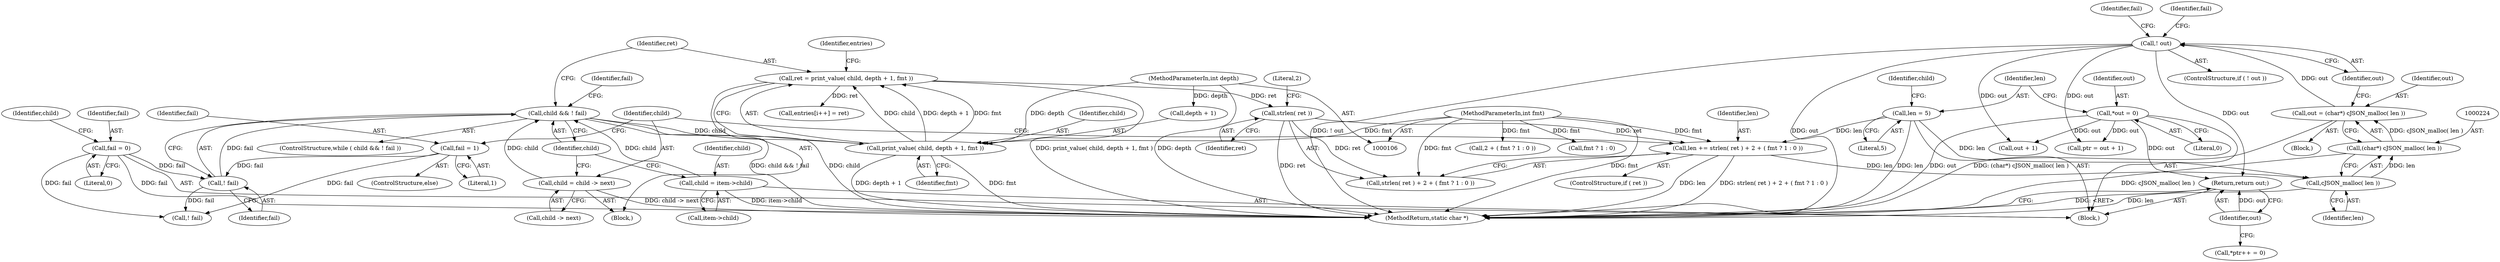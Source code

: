 digraph "1_iperf_91f2fa59e8ed80dfbf400add0164ee0e508e412a_40@pointer" {
"1000330" [label="(Return,return out;)"];
"1000331" [label="(Identifier,out)"];
"1000113" [label="(Call,*out = 0)"];
"1000228" [label="(Call,! out)"];
"1000221" [label="(Call,out = (char*) cJSON_malloc( len ))"];
"1000223" [label="(Call,(char*) cJSON_malloc( len ))"];
"1000225" [label="(Call,cJSON_malloc( len ))"];
"1000119" [label="(Call,len = 5)"];
"1000197" [label="(Call,len += strlen( ret ) + 2 + ( fmt ? 1 : 0 ))"];
"1000200" [label="(Call,strlen( ret ))"];
"1000181" [label="(Call,ret = print_value( child, depth + 1, fmt ))"];
"1000183" [label="(Call,print_value( child, depth + 1, fmt ))"];
"1000176" [label="(Call,child && ! fail)"];
"1000212" [label="(Call,child = child -> next)"];
"1000170" [label="(Call,child = item->child)"];
"1000178" [label="(Call,! fail)"];
"1000209" [label="(Call,fail = 1)"];
"1000137" [label="(Call,fail = 0)"];
"1000108" [label="(MethodParameterIn,int depth)"];
"1000109" [label="(MethodParameterIn,int fmt)"];
"1000121" [label="(Literal,5)"];
"1000138" [label="(Identifier,fail)"];
"1000195" [label="(ControlStructure,if ( ret ))"];
"1000223" [label="(Call,(char*) cJSON_malloc( len ))"];
"1000208" [label="(ControlStructure,else)"];
"1000204" [label="(Call,fmt ? 1 : 0)"];
"1000110" [label="(Block,)"];
"1000228" [label="(Call,! out)"];
"1000330" [label="(Return,return out;)"];
"1000185" [label="(Call,depth + 1)"];
"1000211" [label="(Literal,1)"];
"1000124" [label="(Identifier,child)"];
"1000179" [label="(Identifier,fail)"];
"1000225" [label="(Call,cJSON_malloc( len ))"];
"1000172" [label="(Call,item->child)"];
"1000183" [label="(Call,print_value( child, depth + 1, fmt ))"];
"1000114" [label="(Identifier,out)"];
"1000113" [label="(Call,*out = 0)"];
"1000231" [label="(Identifier,fail)"];
"1000178" [label="(Call,! fail)"];
"1000201" [label="(Identifier,ret)"];
"1000234" [label="(Identifier,fail)"];
"1000177" [label="(Identifier,child)"];
"1000218" [label="(Call,! fail)"];
"1000115" [label="(Literal,0)"];
"1000221" [label="(Call,out = (char*) cJSON_malloc( len ))"];
"1000180" [label="(Block,)"];
"1000171" [label="(Identifier,child)"];
"1000202" [label="(Call,2 + ( fmt ? 1 : 0 ))"];
"1000325" [label="(Call,*ptr++ = 0)"];
"1000175" [label="(ControlStructure,while ( child && ! fail ))"];
"1000220" [label="(Block,)"];
"1000198" [label="(Identifier,len)"];
"1000176" [label="(Call,child && ! fail)"];
"1000219" [label="(Identifier,fail)"];
"1000137" [label="(Call,fail = 0)"];
"1000263" [label="(Call,out + 1)"];
"1000199" [label="(Call,strlen( ret ) + 2 + ( fmt ? 1 : 0 ))"];
"1000200" [label="(Call,strlen( ret ))"];
"1000261" [label="(Call,ptr = out + 1)"];
"1000209" [label="(Call,fail = 1)"];
"1000214" [label="(Call,child -> next)"];
"1000212" [label="(Call,child = child -> next)"];
"1000227" [label="(ControlStructure,if ( ! out ))"];
"1000188" [label="(Identifier,fmt)"];
"1000197" [label="(Call,len += strlen( ret ) + 2 + ( fmt ? 1 : 0 ))"];
"1000181" [label="(Call,ret = print_value( child, depth + 1, fmt ))"];
"1000210" [label="(Identifier,fail)"];
"1000119" [label="(Call,len = 5)"];
"1000120" [label="(Identifier,len)"];
"1000184" [label="(Identifier,child)"];
"1000139" [label="(Literal,0)"];
"1000226" [label="(Identifier,len)"];
"1000229" [label="(Identifier,out)"];
"1000213" [label="(Identifier,child)"];
"1000109" [label="(MethodParameterIn,int fmt)"];
"1000182" [label="(Identifier,ret)"];
"1000203" [label="(Literal,2)"];
"1000108" [label="(MethodParameterIn,int depth)"];
"1000141" [label="(Identifier,child)"];
"1000189" [label="(Call,entries[i++] = ret)"];
"1000191" [label="(Identifier,entries)"];
"1000331" [label="(Identifier,out)"];
"1000170" [label="(Call,child = item->child)"];
"1000332" [label="(MethodReturn,static char *)"];
"1000222" [label="(Identifier,out)"];
"1000330" -> "1000110"  [label="AST: "];
"1000330" -> "1000331"  [label="CFG: "];
"1000331" -> "1000330"  [label="AST: "];
"1000332" -> "1000330"  [label="CFG: "];
"1000330" -> "1000332"  [label="DDG: <RET>"];
"1000331" -> "1000330"  [label="DDG: out"];
"1000113" -> "1000330"  [label="DDG: out"];
"1000228" -> "1000330"  [label="DDG: out"];
"1000331" -> "1000325"  [label="CFG: "];
"1000113" -> "1000110"  [label="AST: "];
"1000113" -> "1000115"  [label="CFG: "];
"1000114" -> "1000113"  [label="AST: "];
"1000115" -> "1000113"  [label="AST: "];
"1000120" -> "1000113"  [label="CFG: "];
"1000113" -> "1000332"  [label="DDG: out"];
"1000113" -> "1000261"  [label="DDG: out"];
"1000113" -> "1000263"  [label="DDG: out"];
"1000228" -> "1000227"  [label="AST: "];
"1000228" -> "1000229"  [label="CFG: "];
"1000229" -> "1000228"  [label="AST: "];
"1000231" -> "1000228"  [label="CFG: "];
"1000234" -> "1000228"  [label="CFG: "];
"1000228" -> "1000332"  [label="DDG: ! out"];
"1000228" -> "1000332"  [label="DDG: out"];
"1000221" -> "1000228"  [label="DDG: out"];
"1000228" -> "1000261"  [label="DDG: out"];
"1000228" -> "1000263"  [label="DDG: out"];
"1000221" -> "1000220"  [label="AST: "];
"1000221" -> "1000223"  [label="CFG: "];
"1000222" -> "1000221"  [label="AST: "];
"1000223" -> "1000221"  [label="AST: "];
"1000229" -> "1000221"  [label="CFG: "];
"1000221" -> "1000332"  [label="DDG: (char*) cJSON_malloc( len )"];
"1000223" -> "1000221"  [label="DDG: cJSON_malloc( len )"];
"1000223" -> "1000225"  [label="CFG: "];
"1000224" -> "1000223"  [label="AST: "];
"1000225" -> "1000223"  [label="AST: "];
"1000223" -> "1000332"  [label="DDG: cJSON_malloc( len )"];
"1000225" -> "1000223"  [label="DDG: len"];
"1000225" -> "1000226"  [label="CFG: "];
"1000226" -> "1000225"  [label="AST: "];
"1000225" -> "1000332"  [label="DDG: len"];
"1000119" -> "1000225"  [label="DDG: len"];
"1000197" -> "1000225"  [label="DDG: len"];
"1000119" -> "1000110"  [label="AST: "];
"1000119" -> "1000121"  [label="CFG: "];
"1000120" -> "1000119"  [label="AST: "];
"1000121" -> "1000119"  [label="AST: "];
"1000124" -> "1000119"  [label="CFG: "];
"1000119" -> "1000332"  [label="DDG: len"];
"1000119" -> "1000197"  [label="DDG: len"];
"1000197" -> "1000195"  [label="AST: "];
"1000197" -> "1000199"  [label="CFG: "];
"1000198" -> "1000197"  [label="AST: "];
"1000199" -> "1000197"  [label="AST: "];
"1000213" -> "1000197"  [label="CFG: "];
"1000197" -> "1000332"  [label="DDG: strlen( ret ) + 2 + ( fmt ? 1 : 0 )"];
"1000197" -> "1000332"  [label="DDG: len"];
"1000200" -> "1000197"  [label="DDG: ret"];
"1000109" -> "1000197"  [label="DDG: fmt"];
"1000200" -> "1000199"  [label="AST: "];
"1000200" -> "1000201"  [label="CFG: "];
"1000201" -> "1000200"  [label="AST: "];
"1000203" -> "1000200"  [label="CFG: "];
"1000200" -> "1000332"  [label="DDG: ret"];
"1000200" -> "1000199"  [label="DDG: ret"];
"1000181" -> "1000200"  [label="DDG: ret"];
"1000181" -> "1000180"  [label="AST: "];
"1000181" -> "1000183"  [label="CFG: "];
"1000182" -> "1000181"  [label="AST: "];
"1000183" -> "1000181"  [label="AST: "];
"1000191" -> "1000181"  [label="CFG: "];
"1000181" -> "1000332"  [label="DDG: print_value( child, depth + 1, fmt )"];
"1000183" -> "1000181"  [label="DDG: child"];
"1000183" -> "1000181"  [label="DDG: depth + 1"];
"1000183" -> "1000181"  [label="DDG: fmt"];
"1000181" -> "1000189"  [label="DDG: ret"];
"1000183" -> "1000188"  [label="CFG: "];
"1000184" -> "1000183"  [label="AST: "];
"1000185" -> "1000183"  [label="AST: "];
"1000188" -> "1000183"  [label="AST: "];
"1000183" -> "1000332"  [label="DDG: depth + 1"];
"1000183" -> "1000332"  [label="DDG: fmt"];
"1000176" -> "1000183"  [label="DDG: child"];
"1000108" -> "1000183"  [label="DDG: depth"];
"1000109" -> "1000183"  [label="DDG: fmt"];
"1000176" -> "1000175"  [label="AST: "];
"1000176" -> "1000177"  [label="CFG: "];
"1000176" -> "1000178"  [label="CFG: "];
"1000177" -> "1000176"  [label="AST: "];
"1000178" -> "1000176"  [label="AST: "];
"1000182" -> "1000176"  [label="CFG: "];
"1000219" -> "1000176"  [label="CFG: "];
"1000176" -> "1000332"  [label="DDG: child && ! fail"];
"1000176" -> "1000332"  [label="DDG: child"];
"1000212" -> "1000176"  [label="DDG: child"];
"1000170" -> "1000176"  [label="DDG: child"];
"1000178" -> "1000176"  [label="DDG: fail"];
"1000212" -> "1000180"  [label="AST: "];
"1000212" -> "1000214"  [label="CFG: "];
"1000213" -> "1000212"  [label="AST: "];
"1000214" -> "1000212"  [label="AST: "];
"1000177" -> "1000212"  [label="CFG: "];
"1000212" -> "1000332"  [label="DDG: child -> next"];
"1000170" -> "1000110"  [label="AST: "];
"1000170" -> "1000172"  [label="CFG: "];
"1000171" -> "1000170"  [label="AST: "];
"1000172" -> "1000170"  [label="AST: "];
"1000177" -> "1000170"  [label="CFG: "];
"1000170" -> "1000332"  [label="DDG: item->child"];
"1000178" -> "1000179"  [label="CFG: "];
"1000179" -> "1000178"  [label="AST: "];
"1000209" -> "1000178"  [label="DDG: fail"];
"1000137" -> "1000178"  [label="DDG: fail"];
"1000178" -> "1000218"  [label="DDG: fail"];
"1000209" -> "1000208"  [label="AST: "];
"1000209" -> "1000211"  [label="CFG: "];
"1000210" -> "1000209"  [label="AST: "];
"1000211" -> "1000209"  [label="AST: "];
"1000213" -> "1000209"  [label="CFG: "];
"1000209" -> "1000218"  [label="DDG: fail"];
"1000137" -> "1000110"  [label="AST: "];
"1000137" -> "1000139"  [label="CFG: "];
"1000138" -> "1000137"  [label="AST: "];
"1000139" -> "1000137"  [label="AST: "];
"1000141" -> "1000137"  [label="CFG: "];
"1000137" -> "1000332"  [label="DDG: fail"];
"1000137" -> "1000218"  [label="DDG: fail"];
"1000108" -> "1000106"  [label="AST: "];
"1000108" -> "1000332"  [label="DDG: depth"];
"1000108" -> "1000185"  [label="DDG: depth"];
"1000109" -> "1000106"  [label="AST: "];
"1000109" -> "1000332"  [label="DDG: fmt"];
"1000109" -> "1000199"  [label="DDG: fmt"];
"1000109" -> "1000202"  [label="DDG: fmt"];
"1000109" -> "1000204"  [label="DDG: fmt"];
}
